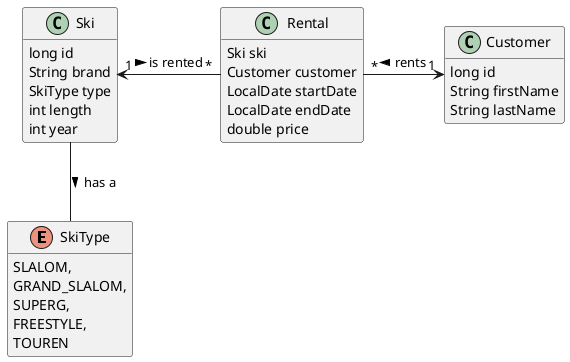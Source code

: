 @startuml
enum SkiType {
  SLALOM,
    GRAND_SLALOM,
    SUPERG,
    FREESTYLE,
    TOUREN
}

class Ski {
    long id
    String brand
    SkiType type
    int length
    int year
}

class Customer {
    long id
    String firstName
    String lastName
}

class Rental {
    Ski ski
    Customer customer
    LocalDate startDate
    LocalDate endDate
    double price
}

Rental "*"-> "1" Customer : rents <
Ski "1" <- "*" Rental : is rented >
Ski -- SkiType : > has a

hide Ski methods
hide SkiType methods
hide Customer methods
hide Rental methods
@enduml